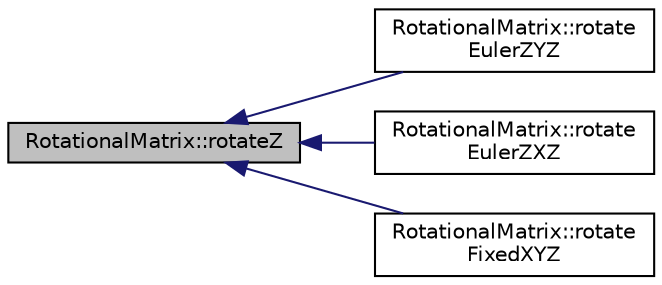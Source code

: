 digraph "RotationalMatrix::rotateZ"
{
  edge [fontname="Helvetica",fontsize="10",labelfontname="Helvetica",labelfontsize="10"];
  node [fontname="Helvetica",fontsize="10",shape=record];
  rankdir="LR";
  Node1 [label="RotationalMatrix::rotateZ",height=0.2,width=0.4,color="black", fillcolor="grey75", style="filled" fontcolor="black"];
  Node1 -> Node2 [dir="back",color="midnightblue",fontsize="10",style="solid",fontname="Helvetica"];
  Node2 [label="RotationalMatrix::rotate\lEulerZYZ",height=0.2,width=0.4,color="black", fillcolor="white", style="filled",URL="$classRotationalMatrix.html#a5c3409d05d844696cd5be7399eefa5dc",tooltip="Applies an Euler rotation around z, y&#39;, z&#39;&#39; Applies three rotations around z, x&#39; and z&#39;&#39;..."];
  Node1 -> Node3 [dir="back",color="midnightblue",fontsize="10",style="solid",fontname="Helvetica"];
  Node3 [label="RotationalMatrix::rotate\lEulerZXZ",height=0.2,width=0.4,color="black", fillcolor="white", style="filled",URL="$classRotationalMatrix.html#a791b7409dde52402e1a5728602590a93",tooltip="Applies an Euler rotation around z, x&#39;, z&#39;&#39; Applies three rotations around z, x&#39; and z&#39;&#39;..."];
  Node1 -> Node4 [dir="back",color="midnightblue",fontsize="10",style="solid",fontname="Helvetica"];
  Node4 [label="RotationalMatrix::rotate\lFixedXYZ",height=0.2,width=0.4,color="black", fillcolor="white", style="filled",URL="$classRotationalMatrix.html#a66de01c0e617a05cfb0e57d88dc8c372",tooltip="Applies a Roll-Pitch-Yaw rotation around x, y, z Applies three rotations around the fixed reference s..."];
}
